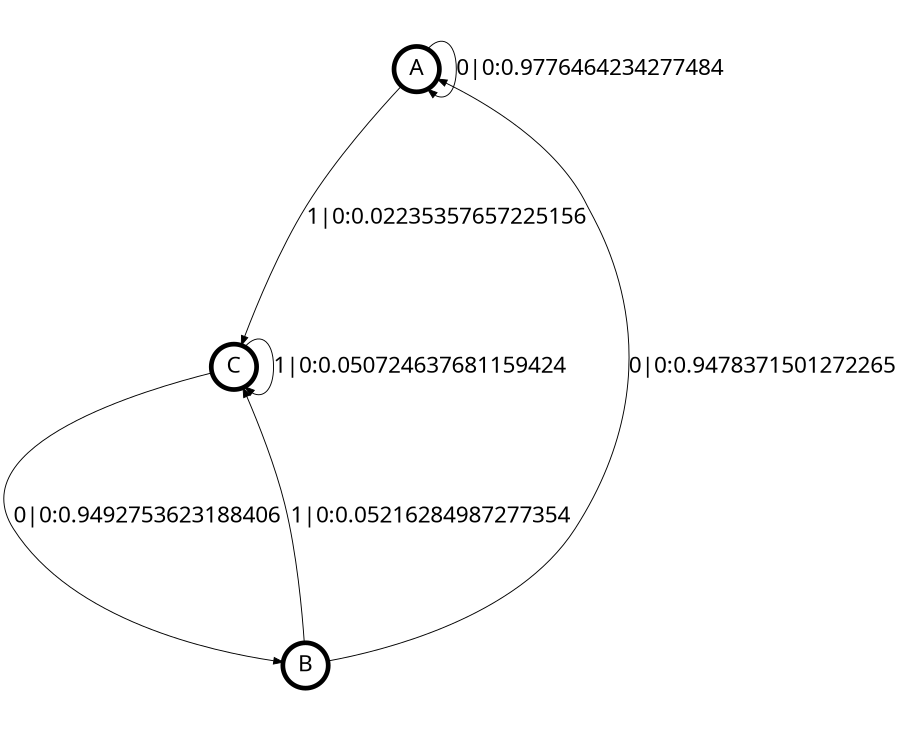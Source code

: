 digraph  {
size = "6,8.5";
ratio = "fill";
node
[shape = circle];
node [fontsize = 24];
node [penwidth = 5];
edge [fontsize = 24];
node [fontname = "CMU Serif Roman"];
graph [fontname = "CMU Serif Roman"];
edge [fontname = "CMU Serif Roman"];
A -> A [label = "0|0:0.9776464234277484\l"];
A -> C [label = "1|0:0.02235357657225156\l"];
B -> A [label = "0|0:0.9478371501272265\l"];
B -> C [label = "1|0:0.05216284987277354\l"];
C -> B [label = "0|0:0.9492753623188406\l"];
C -> C [label = "1|0:0.050724637681159424\l"];
}